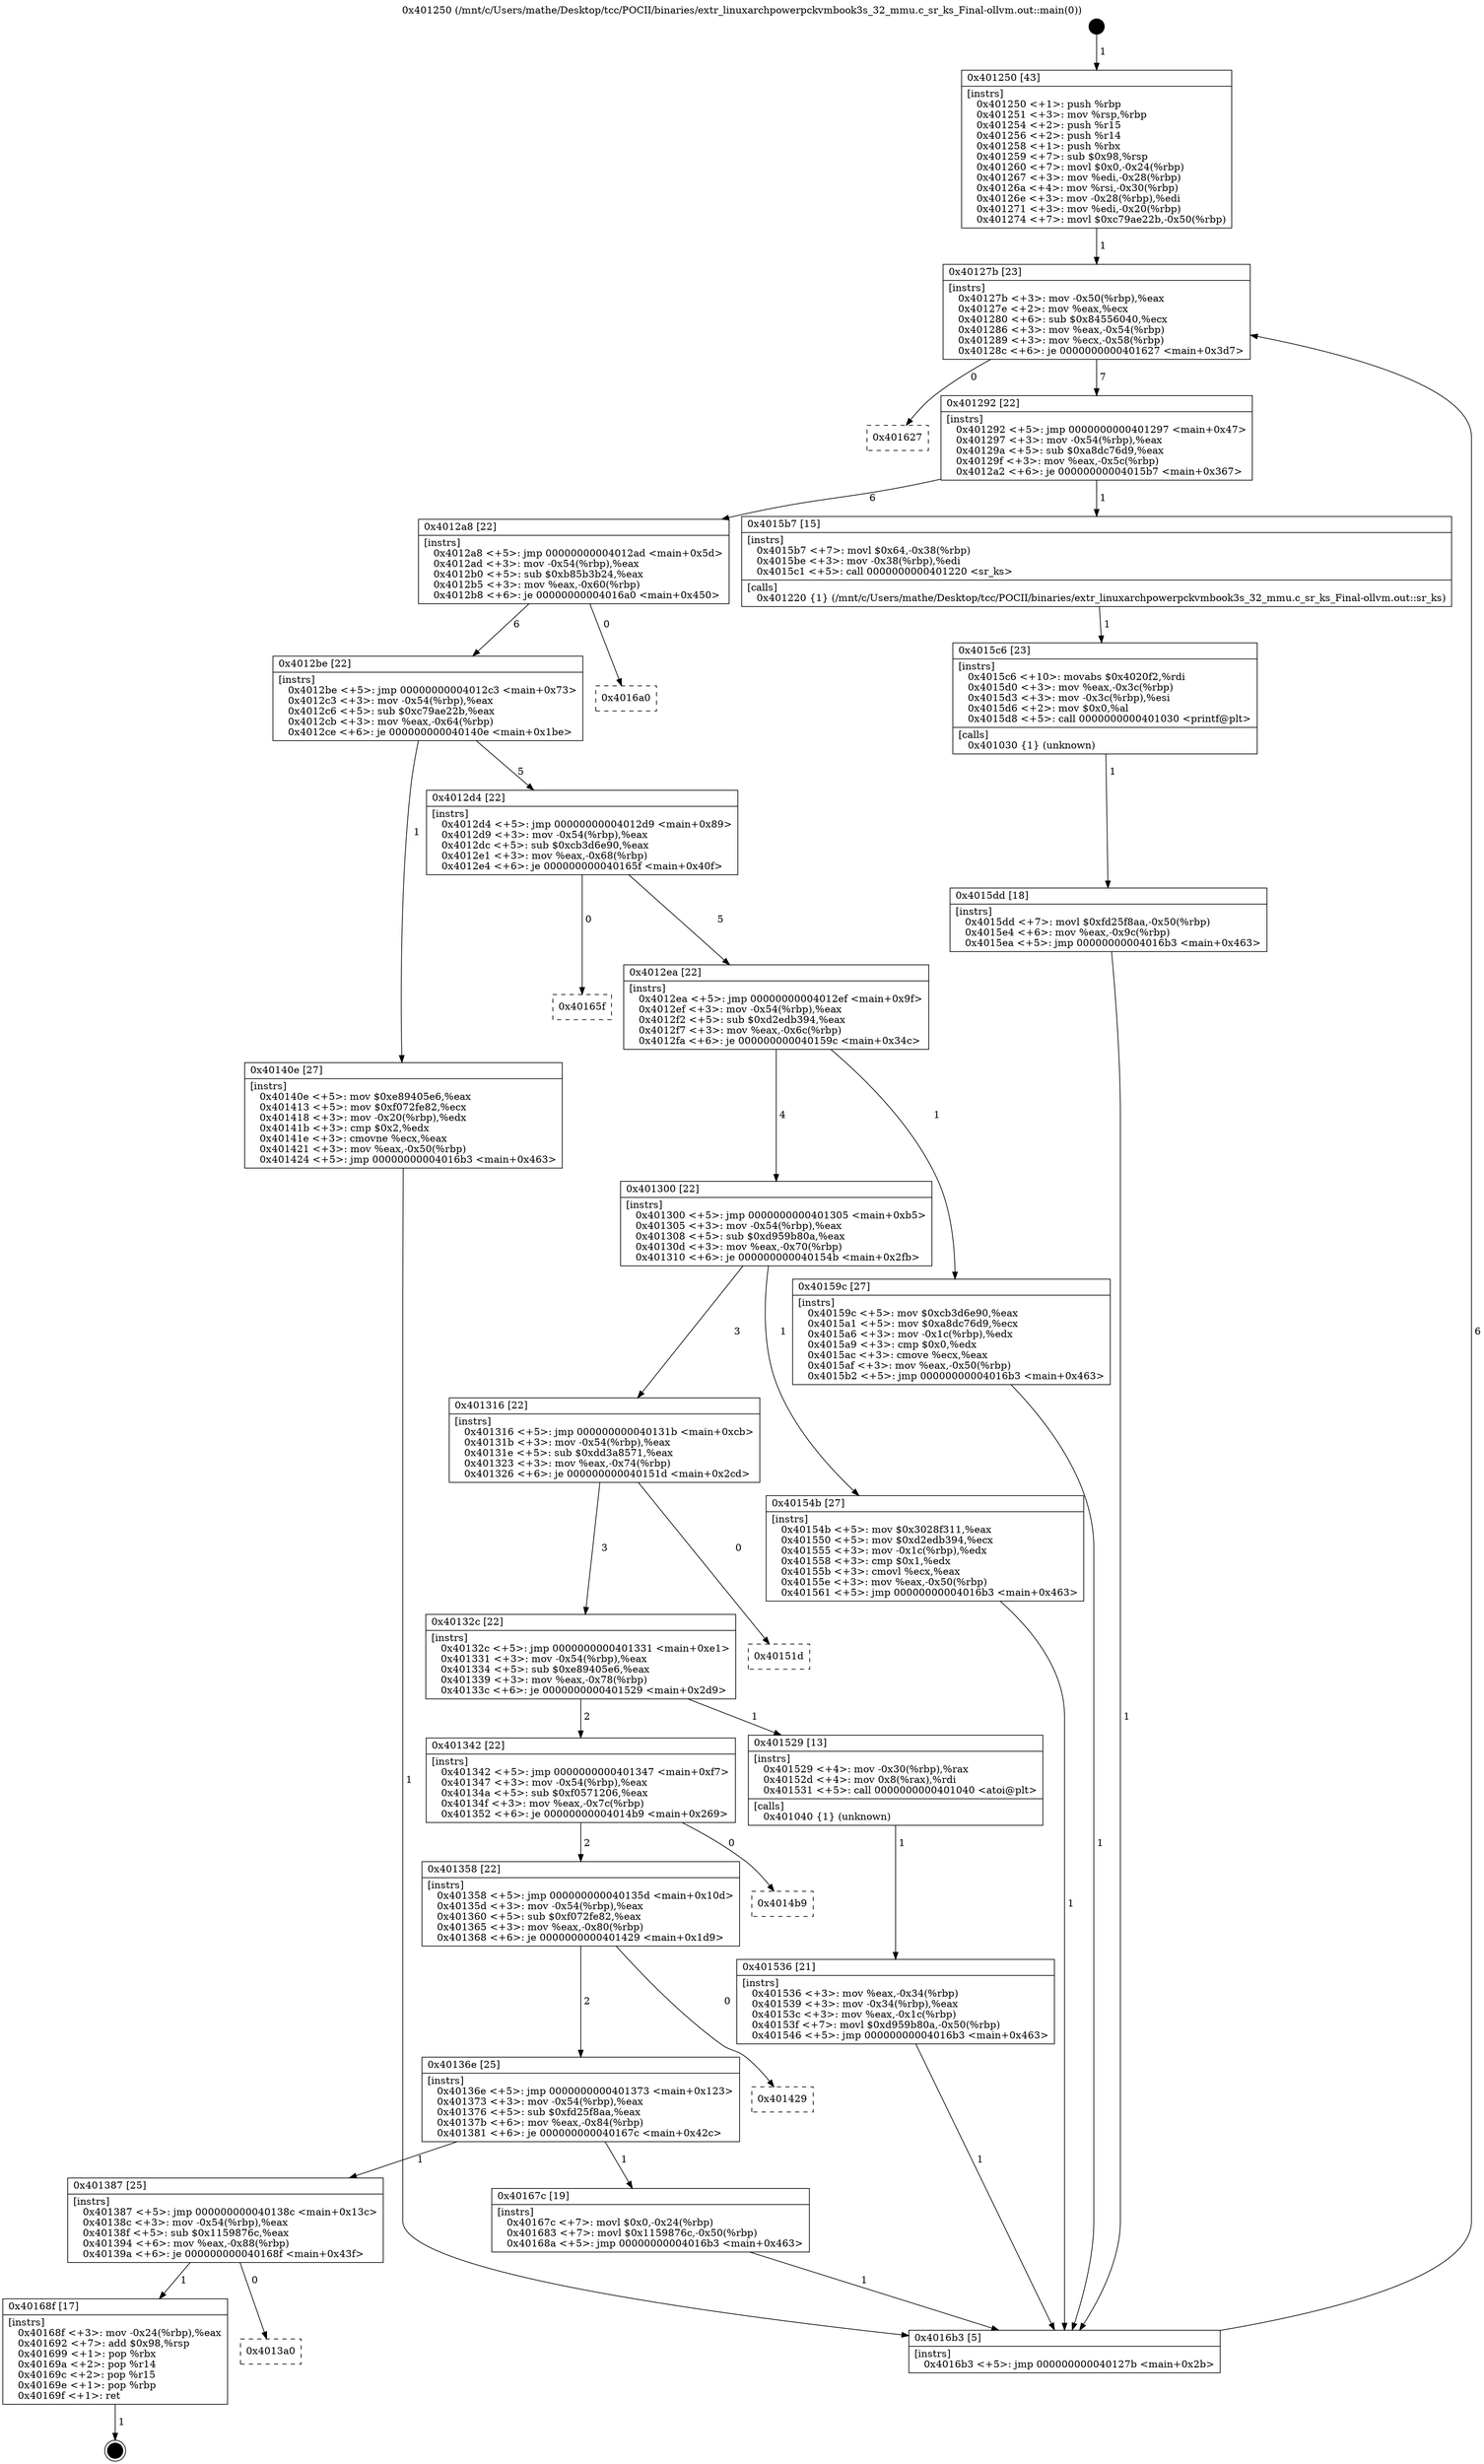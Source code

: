 digraph "0x401250" {
  label = "0x401250 (/mnt/c/Users/mathe/Desktop/tcc/POCII/binaries/extr_linuxarchpowerpckvmbook3s_32_mmu.c_sr_ks_Final-ollvm.out::main(0))"
  labelloc = "t"
  node[shape=record]

  Entry [label="",width=0.3,height=0.3,shape=circle,fillcolor=black,style=filled]
  "0x40127b" [label="{
     0x40127b [23]\l
     | [instrs]\l
     &nbsp;&nbsp;0x40127b \<+3\>: mov -0x50(%rbp),%eax\l
     &nbsp;&nbsp;0x40127e \<+2\>: mov %eax,%ecx\l
     &nbsp;&nbsp;0x401280 \<+6\>: sub $0x84556040,%ecx\l
     &nbsp;&nbsp;0x401286 \<+3\>: mov %eax,-0x54(%rbp)\l
     &nbsp;&nbsp;0x401289 \<+3\>: mov %ecx,-0x58(%rbp)\l
     &nbsp;&nbsp;0x40128c \<+6\>: je 0000000000401627 \<main+0x3d7\>\l
  }"]
  "0x401627" [label="{
     0x401627\l
  }", style=dashed]
  "0x401292" [label="{
     0x401292 [22]\l
     | [instrs]\l
     &nbsp;&nbsp;0x401292 \<+5\>: jmp 0000000000401297 \<main+0x47\>\l
     &nbsp;&nbsp;0x401297 \<+3\>: mov -0x54(%rbp),%eax\l
     &nbsp;&nbsp;0x40129a \<+5\>: sub $0xa8dc76d9,%eax\l
     &nbsp;&nbsp;0x40129f \<+3\>: mov %eax,-0x5c(%rbp)\l
     &nbsp;&nbsp;0x4012a2 \<+6\>: je 00000000004015b7 \<main+0x367\>\l
  }"]
  Exit [label="",width=0.3,height=0.3,shape=circle,fillcolor=black,style=filled,peripheries=2]
  "0x4015b7" [label="{
     0x4015b7 [15]\l
     | [instrs]\l
     &nbsp;&nbsp;0x4015b7 \<+7\>: movl $0x64,-0x38(%rbp)\l
     &nbsp;&nbsp;0x4015be \<+3\>: mov -0x38(%rbp),%edi\l
     &nbsp;&nbsp;0x4015c1 \<+5\>: call 0000000000401220 \<sr_ks\>\l
     | [calls]\l
     &nbsp;&nbsp;0x401220 \{1\} (/mnt/c/Users/mathe/Desktop/tcc/POCII/binaries/extr_linuxarchpowerpckvmbook3s_32_mmu.c_sr_ks_Final-ollvm.out::sr_ks)\l
  }"]
  "0x4012a8" [label="{
     0x4012a8 [22]\l
     | [instrs]\l
     &nbsp;&nbsp;0x4012a8 \<+5\>: jmp 00000000004012ad \<main+0x5d\>\l
     &nbsp;&nbsp;0x4012ad \<+3\>: mov -0x54(%rbp),%eax\l
     &nbsp;&nbsp;0x4012b0 \<+5\>: sub $0xb85b3b24,%eax\l
     &nbsp;&nbsp;0x4012b5 \<+3\>: mov %eax,-0x60(%rbp)\l
     &nbsp;&nbsp;0x4012b8 \<+6\>: je 00000000004016a0 \<main+0x450\>\l
  }"]
  "0x4013a0" [label="{
     0x4013a0\l
  }", style=dashed]
  "0x4016a0" [label="{
     0x4016a0\l
  }", style=dashed]
  "0x4012be" [label="{
     0x4012be [22]\l
     | [instrs]\l
     &nbsp;&nbsp;0x4012be \<+5\>: jmp 00000000004012c3 \<main+0x73\>\l
     &nbsp;&nbsp;0x4012c3 \<+3\>: mov -0x54(%rbp),%eax\l
     &nbsp;&nbsp;0x4012c6 \<+5\>: sub $0xc79ae22b,%eax\l
     &nbsp;&nbsp;0x4012cb \<+3\>: mov %eax,-0x64(%rbp)\l
     &nbsp;&nbsp;0x4012ce \<+6\>: je 000000000040140e \<main+0x1be\>\l
  }"]
  "0x40168f" [label="{
     0x40168f [17]\l
     | [instrs]\l
     &nbsp;&nbsp;0x40168f \<+3\>: mov -0x24(%rbp),%eax\l
     &nbsp;&nbsp;0x401692 \<+7\>: add $0x98,%rsp\l
     &nbsp;&nbsp;0x401699 \<+1\>: pop %rbx\l
     &nbsp;&nbsp;0x40169a \<+2\>: pop %r14\l
     &nbsp;&nbsp;0x40169c \<+2\>: pop %r15\l
     &nbsp;&nbsp;0x40169e \<+1\>: pop %rbp\l
     &nbsp;&nbsp;0x40169f \<+1\>: ret\l
  }"]
  "0x40140e" [label="{
     0x40140e [27]\l
     | [instrs]\l
     &nbsp;&nbsp;0x40140e \<+5\>: mov $0xe89405e6,%eax\l
     &nbsp;&nbsp;0x401413 \<+5\>: mov $0xf072fe82,%ecx\l
     &nbsp;&nbsp;0x401418 \<+3\>: mov -0x20(%rbp),%edx\l
     &nbsp;&nbsp;0x40141b \<+3\>: cmp $0x2,%edx\l
     &nbsp;&nbsp;0x40141e \<+3\>: cmovne %ecx,%eax\l
     &nbsp;&nbsp;0x401421 \<+3\>: mov %eax,-0x50(%rbp)\l
     &nbsp;&nbsp;0x401424 \<+5\>: jmp 00000000004016b3 \<main+0x463\>\l
  }"]
  "0x4012d4" [label="{
     0x4012d4 [22]\l
     | [instrs]\l
     &nbsp;&nbsp;0x4012d4 \<+5\>: jmp 00000000004012d9 \<main+0x89\>\l
     &nbsp;&nbsp;0x4012d9 \<+3\>: mov -0x54(%rbp),%eax\l
     &nbsp;&nbsp;0x4012dc \<+5\>: sub $0xcb3d6e90,%eax\l
     &nbsp;&nbsp;0x4012e1 \<+3\>: mov %eax,-0x68(%rbp)\l
     &nbsp;&nbsp;0x4012e4 \<+6\>: je 000000000040165f \<main+0x40f\>\l
  }"]
  "0x4016b3" [label="{
     0x4016b3 [5]\l
     | [instrs]\l
     &nbsp;&nbsp;0x4016b3 \<+5\>: jmp 000000000040127b \<main+0x2b\>\l
  }"]
  "0x401250" [label="{
     0x401250 [43]\l
     | [instrs]\l
     &nbsp;&nbsp;0x401250 \<+1\>: push %rbp\l
     &nbsp;&nbsp;0x401251 \<+3\>: mov %rsp,%rbp\l
     &nbsp;&nbsp;0x401254 \<+2\>: push %r15\l
     &nbsp;&nbsp;0x401256 \<+2\>: push %r14\l
     &nbsp;&nbsp;0x401258 \<+1\>: push %rbx\l
     &nbsp;&nbsp;0x401259 \<+7\>: sub $0x98,%rsp\l
     &nbsp;&nbsp;0x401260 \<+7\>: movl $0x0,-0x24(%rbp)\l
     &nbsp;&nbsp;0x401267 \<+3\>: mov %edi,-0x28(%rbp)\l
     &nbsp;&nbsp;0x40126a \<+4\>: mov %rsi,-0x30(%rbp)\l
     &nbsp;&nbsp;0x40126e \<+3\>: mov -0x28(%rbp),%edi\l
     &nbsp;&nbsp;0x401271 \<+3\>: mov %edi,-0x20(%rbp)\l
     &nbsp;&nbsp;0x401274 \<+7\>: movl $0xc79ae22b,-0x50(%rbp)\l
  }"]
  "0x401387" [label="{
     0x401387 [25]\l
     | [instrs]\l
     &nbsp;&nbsp;0x401387 \<+5\>: jmp 000000000040138c \<main+0x13c\>\l
     &nbsp;&nbsp;0x40138c \<+3\>: mov -0x54(%rbp),%eax\l
     &nbsp;&nbsp;0x40138f \<+5\>: sub $0x1159876c,%eax\l
     &nbsp;&nbsp;0x401394 \<+6\>: mov %eax,-0x88(%rbp)\l
     &nbsp;&nbsp;0x40139a \<+6\>: je 000000000040168f \<main+0x43f\>\l
  }"]
  "0x40165f" [label="{
     0x40165f\l
  }", style=dashed]
  "0x4012ea" [label="{
     0x4012ea [22]\l
     | [instrs]\l
     &nbsp;&nbsp;0x4012ea \<+5\>: jmp 00000000004012ef \<main+0x9f\>\l
     &nbsp;&nbsp;0x4012ef \<+3\>: mov -0x54(%rbp),%eax\l
     &nbsp;&nbsp;0x4012f2 \<+5\>: sub $0xd2edb394,%eax\l
     &nbsp;&nbsp;0x4012f7 \<+3\>: mov %eax,-0x6c(%rbp)\l
     &nbsp;&nbsp;0x4012fa \<+6\>: je 000000000040159c \<main+0x34c\>\l
  }"]
  "0x40167c" [label="{
     0x40167c [19]\l
     | [instrs]\l
     &nbsp;&nbsp;0x40167c \<+7\>: movl $0x0,-0x24(%rbp)\l
     &nbsp;&nbsp;0x401683 \<+7\>: movl $0x1159876c,-0x50(%rbp)\l
     &nbsp;&nbsp;0x40168a \<+5\>: jmp 00000000004016b3 \<main+0x463\>\l
  }"]
  "0x40159c" [label="{
     0x40159c [27]\l
     | [instrs]\l
     &nbsp;&nbsp;0x40159c \<+5\>: mov $0xcb3d6e90,%eax\l
     &nbsp;&nbsp;0x4015a1 \<+5\>: mov $0xa8dc76d9,%ecx\l
     &nbsp;&nbsp;0x4015a6 \<+3\>: mov -0x1c(%rbp),%edx\l
     &nbsp;&nbsp;0x4015a9 \<+3\>: cmp $0x0,%edx\l
     &nbsp;&nbsp;0x4015ac \<+3\>: cmove %ecx,%eax\l
     &nbsp;&nbsp;0x4015af \<+3\>: mov %eax,-0x50(%rbp)\l
     &nbsp;&nbsp;0x4015b2 \<+5\>: jmp 00000000004016b3 \<main+0x463\>\l
  }"]
  "0x401300" [label="{
     0x401300 [22]\l
     | [instrs]\l
     &nbsp;&nbsp;0x401300 \<+5\>: jmp 0000000000401305 \<main+0xb5\>\l
     &nbsp;&nbsp;0x401305 \<+3\>: mov -0x54(%rbp),%eax\l
     &nbsp;&nbsp;0x401308 \<+5\>: sub $0xd959b80a,%eax\l
     &nbsp;&nbsp;0x40130d \<+3\>: mov %eax,-0x70(%rbp)\l
     &nbsp;&nbsp;0x401310 \<+6\>: je 000000000040154b \<main+0x2fb\>\l
  }"]
  "0x40136e" [label="{
     0x40136e [25]\l
     | [instrs]\l
     &nbsp;&nbsp;0x40136e \<+5\>: jmp 0000000000401373 \<main+0x123\>\l
     &nbsp;&nbsp;0x401373 \<+3\>: mov -0x54(%rbp),%eax\l
     &nbsp;&nbsp;0x401376 \<+5\>: sub $0xfd25f8aa,%eax\l
     &nbsp;&nbsp;0x40137b \<+6\>: mov %eax,-0x84(%rbp)\l
     &nbsp;&nbsp;0x401381 \<+6\>: je 000000000040167c \<main+0x42c\>\l
  }"]
  "0x40154b" [label="{
     0x40154b [27]\l
     | [instrs]\l
     &nbsp;&nbsp;0x40154b \<+5\>: mov $0x3028f311,%eax\l
     &nbsp;&nbsp;0x401550 \<+5\>: mov $0xd2edb394,%ecx\l
     &nbsp;&nbsp;0x401555 \<+3\>: mov -0x1c(%rbp),%edx\l
     &nbsp;&nbsp;0x401558 \<+3\>: cmp $0x1,%edx\l
     &nbsp;&nbsp;0x40155b \<+3\>: cmovl %ecx,%eax\l
     &nbsp;&nbsp;0x40155e \<+3\>: mov %eax,-0x50(%rbp)\l
     &nbsp;&nbsp;0x401561 \<+5\>: jmp 00000000004016b3 \<main+0x463\>\l
  }"]
  "0x401316" [label="{
     0x401316 [22]\l
     | [instrs]\l
     &nbsp;&nbsp;0x401316 \<+5\>: jmp 000000000040131b \<main+0xcb\>\l
     &nbsp;&nbsp;0x40131b \<+3\>: mov -0x54(%rbp),%eax\l
     &nbsp;&nbsp;0x40131e \<+5\>: sub $0xdd3a8571,%eax\l
     &nbsp;&nbsp;0x401323 \<+3\>: mov %eax,-0x74(%rbp)\l
     &nbsp;&nbsp;0x401326 \<+6\>: je 000000000040151d \<main+0x2cd\>\l
  }"]
  "0x401429" [label="{
     0x401429\l
  }", style=dashed]
  "0x40151d" [label="{
     0x40151d\l
  }", style=dashed]
  "0x40132c" [label="{
     0x40132c [22]\l
     | [instrs]\l
     &nbsp;&nbsp;0x40132c \<+5\>: jmp 0000000000401331 \<main+0xe1\>\l
     &nbsp;&nbsp;0x401331 \<+3\>: mov -0x54(%rbp),%eax\l
     &nbsp;&nbsp;0x401334 \<+5\>: sub $0xe89405e6,%eax\l
     &nbsp;&nbsp;0x401339 \<+3\>: mov %eax,-0x78(%rbp)\l
     &nbsp;&nbsp;0x40133c \<+6\>: je 0000000000401529 \<main+0x2d9\>\l
  }"]
  "0x401358" [label="{
     0x401358 [22]\l
     | [instrs]\l
     &nbsp;&nbsp;0x401358 \<+5\>: jmp 000000000040135d \<main+0x10d\>\l
     &nbsp;&nbsp;0x40135d \<+3\>: mov -0x54(%rbp),%eax\l
     &nbsp;&nbsp;0x401360 \<+5\>: sub $0xf072fe82,%eax\l
     &nbsp;&nbsp;0x401365 \<+3\>: mov %eax,-0x80(%rbp)\l
     &nbsp;&nbsp;0x401368 \<+6\>: je 0000000000401429 \<main+0x1d9\>\l
  }"]
  "0x401529" [label="{
     0x401529 [13]\l
     | [instrs]\l
     &nbsp;&nbsp;0x401529 \<+4\>: mov -0x30(%rbp),%rax\l
     &nbsp;&nbsp;0x40152d \<+4\>: mov 0x8(%rax),%rdi\l
     &nbsp;&nbsp;0x401531 \<+5\>: call 0000000000401040 \<atoi@plt\>\l
     | [calls]\l
     &nbsp;&nbsp;0x401040 \{1\} (unknown)\l
  }"]
  "0x401342" [label="{
     0x401342 [22]\l
     | [instrs]\l
     &nbsp;&nbsp;0x401342 \<+5\>: jmp 0000000000401347 \<main+0xf7\>\l
     &nbsp;&nbsp;0x401347 \<+3\>: mov -0x54(%rbp),%eax\l
     &nbsp;&nbsp;0x40134a \<+5\>: sub $0xf0571206,%eax\l
     &nbsp;&nbsp;0x40134f \<+3\>: mov %eax,-0x7c(%rbp)\l
     &nbsp;&nbsp;0x401352 \<+6\>: je 00000000004014b9 \<main+0x269\>\l
  }"]
  "0x401536" [label="{
     0x401536 [21]\l
     | [instrs]\l
     &nbsp;&nbsp;0x401536 \<+3\>: mov %eax,-0x34(%rbp)\l
     &nbsp;&nbsp;0x401539 \<+3\>: mov -0x34(%rbp),%eax\l
     &nbsp;&nbsp;0x40153c \<+3\>: mov %eax,-0x1c(%rbp)\l
     &nbsp;&nbsp;0x40153f \<+7\>: movl $0xd959b80a,-0x50(%rbp)\l
     &nbsp;&nbsp;0x401546 \<+5\>: jmp 00000000004016b3 \<main+0x463\>\l
  }"]
  "0x4015c6" [label="{
     0x4015c6 [23]\l
     | [instrs]\l
     &nbsp;&nbsp;0x4015c6 \<+10\>: movabs $0x4020f2,%rdi\l
     &nbsp;&nbsp;0x4015d0 \<+3\>: mov %eax,-0x3c(%rbp)\l
     &nbsp;&nbsp;0x4015d3 \<+3\>: mov -0x3c(%rbp),%esi\l
     &nbsp;&nbsp;0x4015d6 \<+2\>: mov $0x0,%al\l
     &nbsp;&nbsp;0x4015d8 \<+5\>: call 0000000000401030 \<printf@plt\>\l
     | [calls]\l
     &nbsp;&nbsp;0x401030 \{1\} (unknown)\l
  }"]
  "0x4015dd" [label="{
     0x4015dd [18]\l
     | [instrs]\l
     &nbsp;&nbsp;0x4015dd \<+7\>: movl $0xfd25f8aa,-0x50(%rbp)\l
     &nbsp;&nbsp;0x4015e4 \<+6\>: mov %eax,-0x9c(%rbp)\l
     &nbsp;&nbsp;0x4015ea \<+5\>: jmp 00000000004016b3 \<main+0x463\>\l
  }"]
  "0x4014b9" [label="{
     0x4014b9\l
  }", style=dashed]
  Entry -> "0x401250" [label=" 1"]
  "0x40127b" -> "0x401627" [label=" 0"]
  "0x40127b" -> "0x401292" [label=" 7"]
  "0x40168f" -> Exit [label=" 1"]
  "0x401292" -> "0x4015b7" [label=" 1"]
  "0x401292" -> "0x4012a8" [label=" 6"]
  "0x401387" -> "0x4013a0" [label=" 0"]
  "0x4012a8" -> "0x4016a0" [label=" 0"]
  "0x4012a8" -> "0x4012be" [label=" 6"]
  "0x401387" -> "0x40168f" [label=" 1"]
  "0x4012be" -> "0x40140e" [label=" 1"]
  "0x4012be" -> "0x4012d4" [label=" 5"]
  "0x40140e" -> "0x4016b3" [label=" 1"]
  "0x401250" -> "0x40127b" [label=" 1"]
  "0x4016b3" -> "0x40127b" [label=" 6"]
  "0x40167c" -> "0x4016b3" [label=" 1"]
  "0x4012d4" -> "0x40165f" [label=" 0"]
  "0x4012d4" -> "0x4012ea" [label=" 5"]
  "0x40136e" -> "0x401387" [label=" 1"]
  "0x4012ea" -> "0x40159c" [label=" 1"]
  "0x4012ea" -> "0x401300" [label=" 4"]
  "0x40136e" -> "0x40167c" [label=" 1"]
  "0x401300" -> "0x40154b" [label=" 1"]
  "0x401300" -> "0x401316" [label=" 3"]
  "0x401358" -> "0x40136e" [label=" 2"]
  "0x401316" -> "0x40151d" [label=" 0"]
  "0x401316" -> "0x40132c" [label=" 3"]
  "0x401358" -> "0x401429" [label=" 0"]
  "0x40132c" -> "0x401529" [label=" 1"]
  "0x40132c" -> "0x401342" [label=" 2"]
  "0x401529" -> "0x401536" [label=" 1"]
  "0x401536" -> "0x4016b3" [label=" 1"]
  "0x40154b" -> "0x4016b3" [label=" 1"]
  "0x40159c" -> "0x4016b3" [label=" 1"]
  "0x4015b7" -> "0x4015c6" [label=" 1"]
  "0x4015c6" -> "0x4015dd" [label=" 1"]
  "0x4015dd" -> "0x4016b3" [label=" 1"]
  "0x401342" -> "0x401358" [label=" 2"]
  "0x401342" -> "0x4014b9" [label=" 0"]
}
